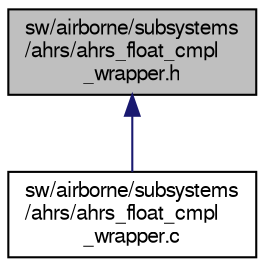 digraph "sw/airborne/subsystems/ahrs/ahrs_float_cmpl_wrapper.h"
{
  edge [fontname="FreeSans",fontsize="10",labelfontname="FreeSans",labelfontsize="10"];
  node [fontname="FreeSans",fontsize="10",shape=record];
  Node1 [label="sw/airborne/subsystems\l/ahrs/ahrs_float_cmpl\l_wrapper.h",height=0.2,width=0.4,color="black", fillcolor="grey75", style="filled", fontcolor="black"];
  Node1 -> Node2 [dir="back",color="midnightblue",fontsize="10",style="solid",fontname="FreeSans"];
  Node2 [label="sw/airborne/subsystems\l/ahrs/ahrs_float_cmpl\l_wrapper.c",height=0.2,width=0.4,color="black", fillcolor="white", style="filled",URL="$ahrs__float__cmpl__wrapper_8c.html",tooltip="Paparazzi specific wrapper to run floating point complementary filter. "];
}
